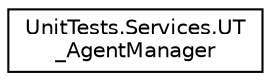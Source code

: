 digraph "Graphical Class Hierarchy"
{
 // LATEX_PDF_SIZE
  edge [fontname="Helvetica",fontsize="10",labelfontname="Helvetica",labelfontsize="10"];
  node [fontname="Helvetica",fontsize="10",shape=record];
  rankdir="LR";
  Node0 [label="UnitTests.Services.UT\l_AgentManager",height=0.2,width=0.4,color="black", fillcolor="white", style="filled",URL="$class_unit_tests_1_1_services_1_1_u_t___agent_manager.html",tooltip=" "];
}
